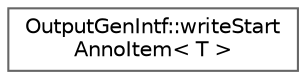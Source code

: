 digraph "Graphical Class Hierarchy"
{
 // INTERACTIVE_SVG=YES
 // LATEX_PDF_SIZE
  bgcolor="transparent";
  edge [fontname=Helvetica,fontsize=10,labelfontname=Helvetica,labelfontsize=10];
  node [fontname=Helvetica,fontsize=10,shape=box,height=0.2,width=0.4];
  rankdir="LR";
  Node0 [label="OutputGenIntf::writeStart\lAnnoItem\< T \>",height=0.2,width=0.4,color="grey40", fillcolor="white", style="filled",URL="$d9/def/struct_output_gen_intf_1_1write_start_anno_item.html",tooltip=" "];
}
